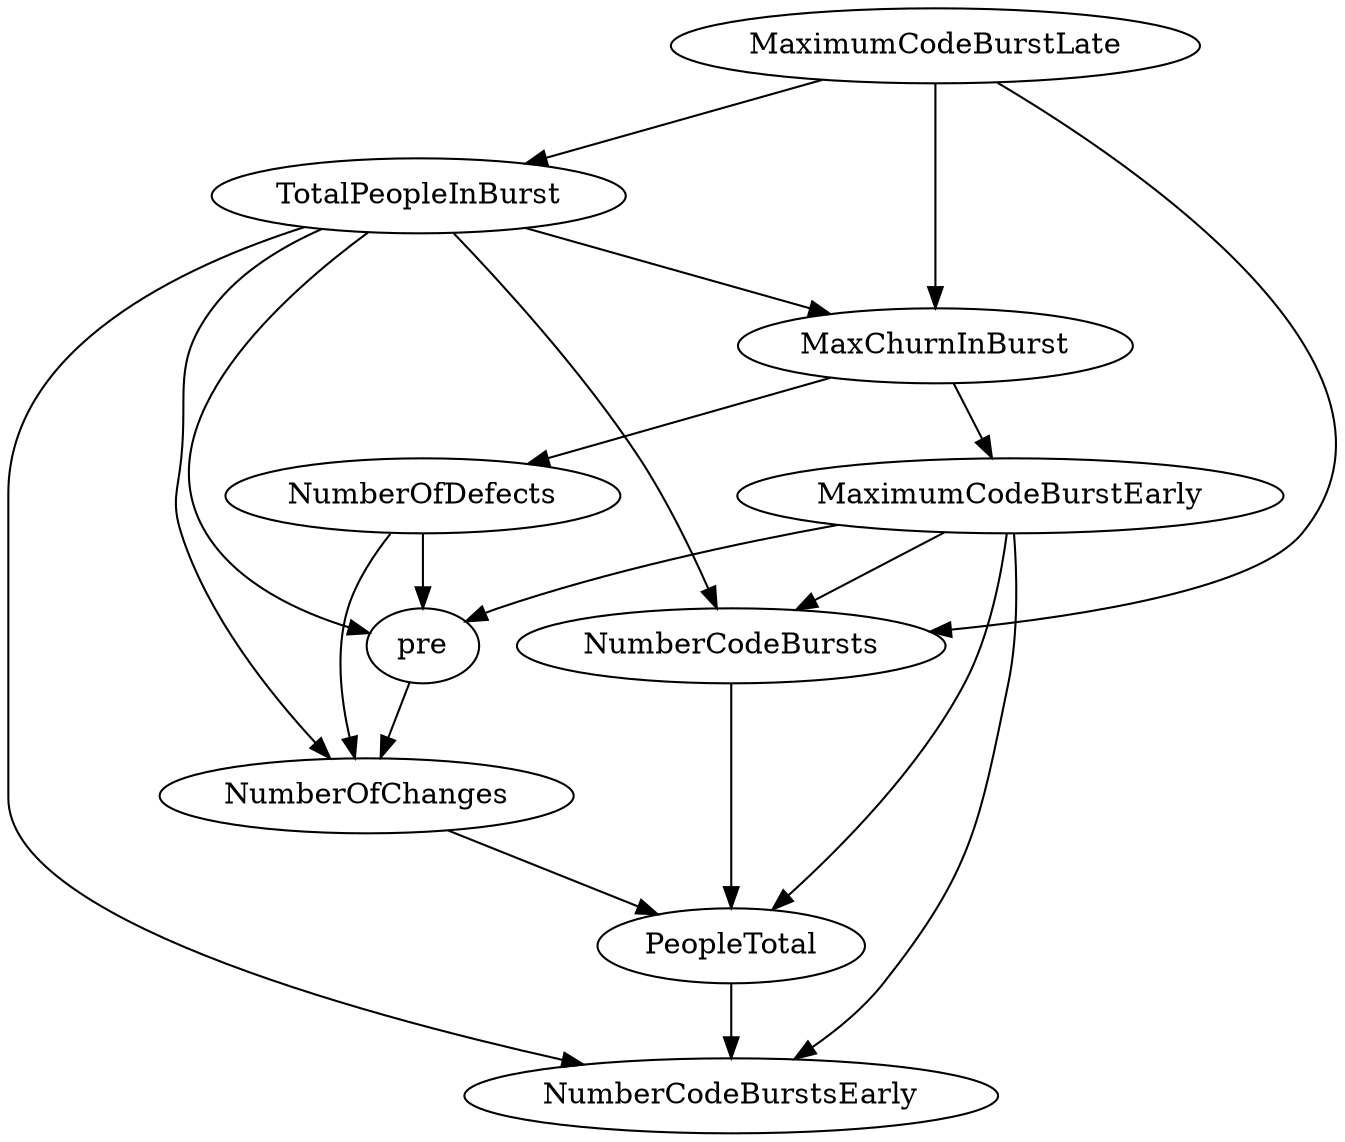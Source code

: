 digraph {
   NumberCodeBursts;
   NumberOfDefects;
   NumberOfChanges;
   MaximumCodeBurstEarly;
   TotalPeopleInBurst;
   NumberCodeBurstsEarly;
   MaxChurnInBurst;
   pre;
   MaximumCodeBurstLate;
   PeopleTotal;
   NumberCodeBursts -> PeopleTotal;
   NumberOfDefects -> NumberOfChanges;
   NumberOfDefects -> pre;
   NumberOfChanges -> PeopleTotal;
   MaximumCodeBurstEarly -> NumberCodeBursts;
   MaximumCodeBurstEarly -> NumberCodeBurstsEarly;
   MaximumCodeBurstEarly -> pre;
   MaximumCodeBurstEarly -> PeopleTotal;
   TotalPeopleInBurst -> NumberCodeBursts;
   TotalPeopleInBurst -> NumberOfChanges;
   TotalPeopleInBurst -> NumberCodeBurstsEarly;
   TotalPeopleInBurst -> MaxChurnInBurst;
   TotalPeopleInBurst -> pre;
   MaxChurnInBurst -> NumberOfDefects;
   MaxChurnInBurst -> MaximumCodeBurstEarly;
   pre -> NumberOfChanges;
   MaximumCodeBurstLate -> NumberCodeBursts;
   MaximumCodeBurstLate -> TotalPeopleInBurst;
   MaximumCodeBurstLate -> MaxChurnInBurst;
   PeopleTotal -> NumberCodeBurstsEarly;
}
